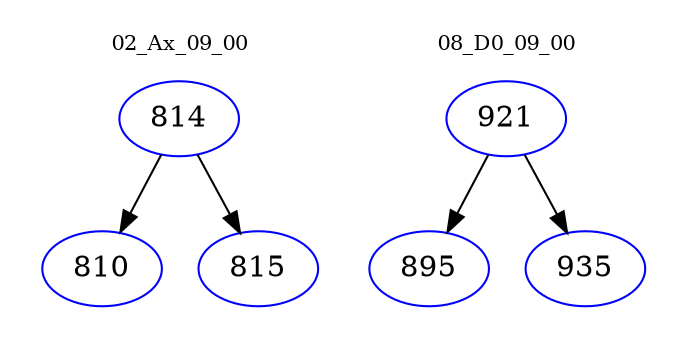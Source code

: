 digraph{
subgraph cluster_0 {
color = white
label = "02_Ax_09_00";
fontsize=10;
T0_814 [label="814", color="blue"]
T0_814 -> T0_810 [color="black"]
T0_810 [label="810", color="blue"]
T0_814 -> T0_815 [color="black"]
T0_815 [label="815", color="blue"]
}
subgraph cluster_1 {
color = white
label = "08_D0_09_00";
fontsize=10;
T1_921 [label="921", color="blue"]
T1_921 -> T1_895 [color="black"]
T1_895 [label="895", color="blue"]
T1_921 -> T1_935 [color="black"]
T1_935 [label="935", color="blue"]
}
}
